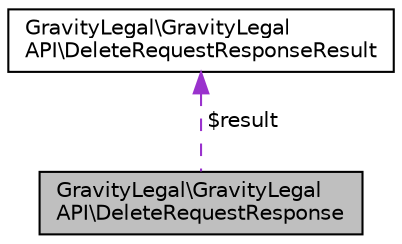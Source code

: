 digraph "GravityLegal\GravityLegalAPI\DeleteRequestResponse"
{
 // LATEX_PDF_SIZE
  edge [fontname="Helvetica",fontsize="10",labelfontname="Helvetica",labelfontsize="10"];
  node [fontname="Helvetica",fontsize="10",shape=record];
  Node1 [label="GravityLegal\\GravityLegal\lAPI\\DeleteRequestResponse",height=0.2,width=0.4,color="black", fillcolor="grey75", style="filled", fontcolor="black",tooltip=" "];
  Node2 -> Node1 [dir="back",color="darkorchid3",fontsize="10",style="dashed",label=" $result" ,fontname="Helvetica"];
  Node2 [label="GravityLegal\\GravityLegal\lAPI\\DeleteRequestResponseResult",height=0.2,width=0.4,color="black", fillcolor="white", style="filled",URL="$classGravityLegal_1_1GravityLegalAPI_1_1DeleteRequestResponseResult.html",tooltip=" "];
}
